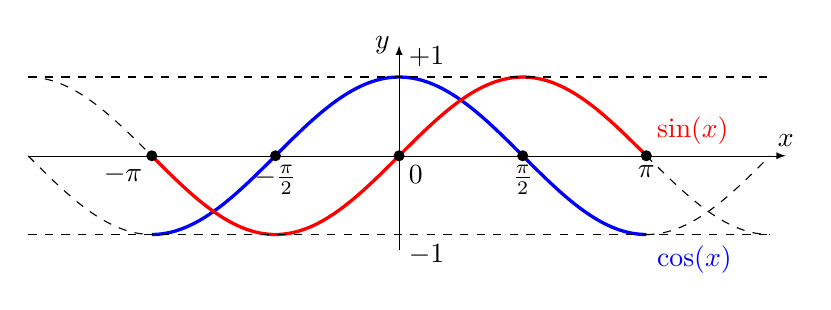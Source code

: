 \begin{tikzpicture}

	\draw[->,>=latex, black, very thin] (-4.71,0) -- (4.91,0) node[above] {$x$};
	\draw[->,>=latex, black, very thin] (0,-1.2) -- (0,1.4) node[left] {$y$};

	\draw[domain=-3.14:3.14, blue,very thick,samples=100, smooth] plot (\x,{cos(\x r)}) node[below right] {$\cos(x)$};
	\draw[domain=-3.14:3.14, red,very thick, samples=100, smooth] plot (\x,{sin(\x r)}) node[above right] {$\sin(x)$};

	\draw[domain=3.14:4.71, black, dashed, samples=50, smooth] plot (\x,{cos(\x r)}) ;
	\draw[domain=3.14:4.71, black, dashed, samples=50, smooth] plot (\x,{sin(\x r)});


	\draw[domain=-4.71:-3.14, black, dashed, samples=50, smooth] plot (\x,{cos(\x r)}) ;
	\draw[domain=-4.71:-3.14, black, dashed, samples=50, smooth] plot (\x,{sin(\x r)});

	\draw[dashed] (-4.71,1) -- (4.71,1);
	\draw[dashed] (-4.71,-1) -- (4.71,-1);

    %\draw[color=blue] plot[id=sin] function{sin(x)}  node[right] {$f(x) = \sin x$};

	\fill (0,0) circle (2pt) node[below right] {$0$};
	\fill (3.14,0) circle (2pt) node[below] {$\pi$};
	\fill (1.57,0) circle (2pt) node[below] {$\frac\pi2$};
	\fill (-3.14,0) circle (2pt) node[below left] {$-\pi$};
	\fill (-1.57,0) circle (2pt) node[below] {$-\frac\pi2$};

   \node[above right] at (0,1) {$+1$};
   \node[below right] at (0,-1) {$-1$};

\end{tikzpicture}
